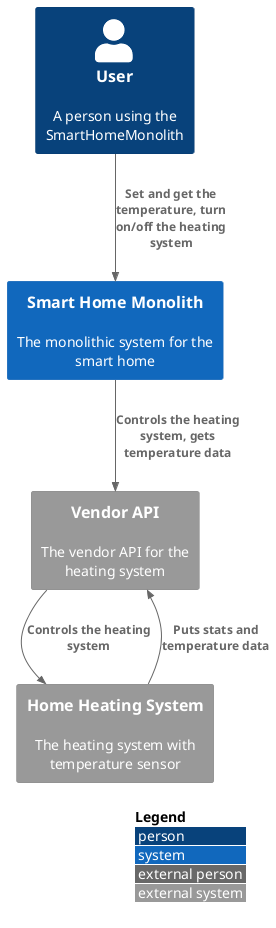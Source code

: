 @startuml
    !include <C4/C4_Context.puml>

    LAYOUT_WITH_LEGEND()
    Person(person, "User", "A person using the SmartHomeMonolith")
    System(SmartHomeMonolith, "Smart Home Monolith", "The monolithic system for the smart home")
    System_Ext(VendorAPI, "Vendor API", "The vendor API for the heating system")
    System_Ext(HeatingSystem, "Home Heating System", "The heating system with temperature sensor")

    Rel(person, SmartHomeMonolith, "Set and get the temperature, turn on/off the heating system")
    Rel(SmartHomeMonolith, VendorAPI, "Controls the heating system, gets temperature data")
    Rel(HeatingSystem, VendorAPI, "Puts stats and temperature data")
    Rel(VendorAPI, HeatingSystem, "Controls the heating system")

@enduml